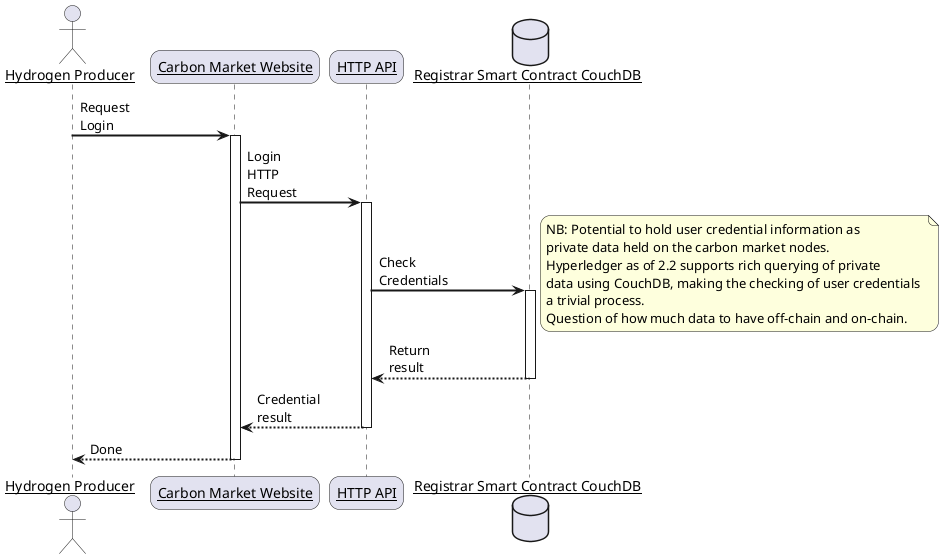 @startuml Login
skinparam sequenceArrowThickness 2
skinparam roundcorner 20
skinparam maxmessagesize 60
skinparam sequenceParticipant underline

actor "Hydrogen Producer" as User
participant "Carbon Market Website" as A
participant "HTTP API" as B
database "Registrar Smart Contract CouchDB" as C

User -> A: Request Login
activate A

A -> B: Login HTTP Request
activate B

B -> C: Check Credentials
activate C
note right
NB: Potential to hold user credential information as 
private data held on the carbon market nodes.
Hyperledger as of 2.2 supports rich querying of private 
data using CouchDB, making the checking of user credentials 
a trivial process.
Question of how much data to have off-chain and on-chain.
end note
C --> B: Return result
deactivate C

B --> A: Credential result
deactivate B

A --> User: Done
deactivate A

@enduml